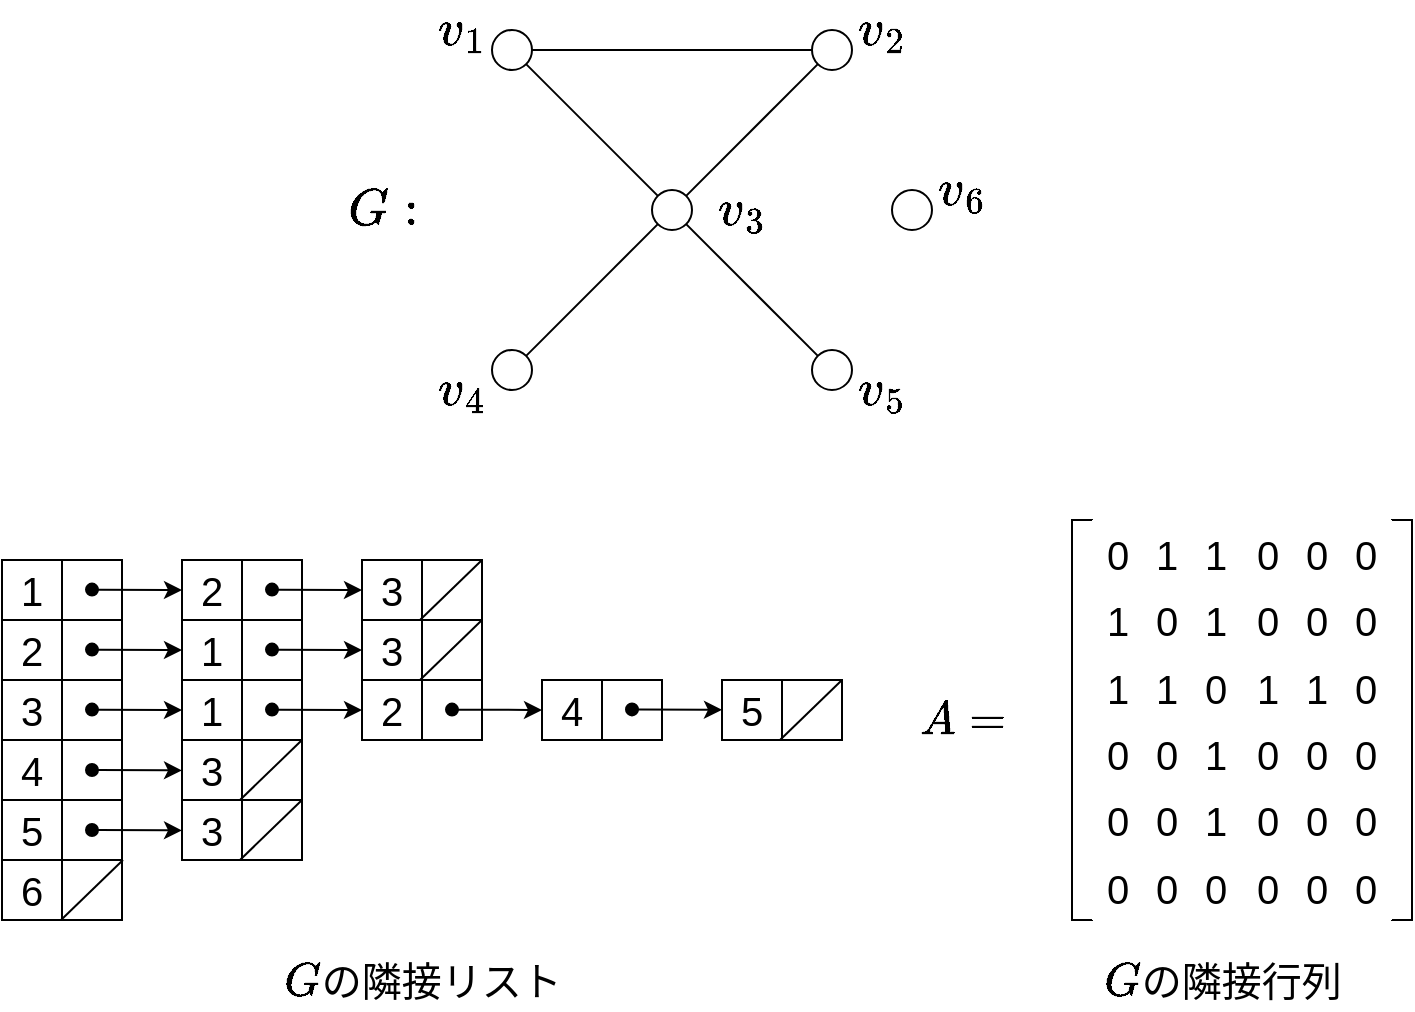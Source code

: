 <mxfile>
    <diagram id="n1W_ApWnhjkMiSCPPzQN" name="ページ1">
        <mxGraphModel dx="1204" dy="897" grid="1" gridSize="10" guides="1" tooltips="1" connect="1" arrows="1" fold="1" page="1" pageScale="1" pageWidth="827" pageHeight="1169" math="1" shadow="0">
            <root>
                <mxCell id="0"/>
                <mxCell id="1" parent="0"/>
                <mxCell id="lEeiBPhJxZQjCqQOIjRc-68" value="`G`の隣接行列" style="text;html=1;align=center;verticalAlign=middle;resizable=0;points=[];autosize=1;fontSize=20;" parent="1" vertex="1">
                    <mxGeometry x="600" y="560" width="140" height="30" as="geometry"/>
                </mxCell>
                <mxCell id="lEeiBPhJxZQjCqQOIjRc-305" value="`G`の隣接リスト" style="text;html=1;align=center;verticalAlign=middle;resizable=0;points=[];autosize=1;fontSize=20;" parent="1" vertex="1">
                    <mxGeometry x="190" y="560" width="160" height="30" as="geometry"/>
                </mxCell>
                <mxCell id="NL5qNIgNbva87kqhSv1B-59" value="" style="group;fontSize=22;" parent="1" vertex="1" connectable="0">
                    <mxGeometry x="225" y="90" width="360" height="205" as="geometry"/>
                </mxCell>
                <mxCell id="lEeiBPhJxZQjCqQOIjRc-112" value="" style="ellipse;whiteSpace=wrap;html=1;aspect=fixed;fontSize=22;" parent="NL5qNIgNbva87kqhSv1B-59" vertex="1">
                    <mxGeometry x="80" y="10" width="20" height="20" as="geometry"/>
                </mxCell>
                <mxCell id="lEeiBPhJxZQjCqQOIjRc-113" value="" style="endArrow=none;html=1;exitX=1;exitY=0.5;exitDx=0;exitDy=0;entryX=0;entryY=0.5;entryDx=0;entryDy=0;fontSize=22;" parent="NL5qNIgNbva87kqhSv1B-59" source="lEeiBPhJxZQjCqQOIjRc-112" target="lEeiBPhJxZQjCqQOIjRc-114" edge="1">
                    <mxGeometry width="50" height="50" relative="1" as="geometry">
                        <mxPoint x="190" y="70" as="sourcePoint"/>
                        <mxPoint x="240" y="20" as="targetPoint"/>
                    </mxGeometry>
                </mxCell>
                <mxCell id="lEeiBPhJxZQjCqQOIjRc-114" value="" style="ellipse;whiteSpace=wrap;html=1;aspect=fixed;fontSize=22;" parent="NL5qNIgNbva87kqhSv1B-59" vertex="1">
                    <mxGeometry x="240" y="10" width="20" height="20" as="geometry"/>
                </mxCell>
                <mxCell id="lEeiBPhJxZQjCqQOIjRc-115" style="rounded=0;orthogonalLoop=1;jettySize=auto;html=1;exitX=1;exitY=0;exitDx=0;exitDy=0;entryX=0;entryY=1;entryDx=0;entryDy=0;endArrow=none;endFill=0;fontSize=22;" parent="NL5qNIgNbva87kqhSv1B-59" source="lEeiBPhJxZQjCqQOIjRc-119" target="lEeiBPhJxZQjCqQOIjRc-114" edge="1">
                    <mxGeometry relative="1" as="geometry"/>
                </mxCell>
                <mxCell id="lEeiBPhJxZQjCqQOIjRc-116" style="edgeStyle=none;rounded=0;orthogonalLoop=1;jettySize=auto;html=1;exitX=0;exitY=0;exitDx=0;exitDy=0;entryX=1;entryY=1;entryDx=0;entryDy=0;endArrow=none;endFill=0;fontSize=22;" parent="NL5qNIgNbva87kqhSv1B-59" source="lEeiBPhJxZQjCqQOIjRc-119" target="lEeiBPhJxZQjCqQOIjRc-112" edge="1">
                    <mxGeometry relative="1" as="geometry"/>
                </mxCell>
                <mxCell id="lEeiBPhJxZQjCqQOIjRc-119" value="" style="ellipse;whiteSpace=wrap;html=1;aspect=fixed;fontSize=22;" parent="NL5qNIgNbva87kqhSv1B-59" vertex="1">
                    <mxGeometry x="160" y="90" width="20" height="20" as="geometry"/>
                </mxCell>
                <mxCell id="lEeiBPhJxZQjCqQOIjRc-120" value="" style="ellipse;whiteSpace=wrap;html=1;aspect=fixed;fontSize=22;" parent="NL5qNIgNbva87kqhSv1B-59" vertex="1">
                    <mxGeometry x="80" y="170" width="20" height="20" as="geometry"/>
                </mxCell>
                <mxCell id="lEeiBPhJxZQjCqQOIjRc-118" style="edgeStyle=none;rounded=0;orthogonalLoop=1;jettySize=auto;html=1;exitX=0;exitY=1;exitDx=0;exitDy=0;entryX=1;entryY=0;entryDx=0;entryDy=0;endArrow=none;endFill=0;fontSize=22;" parent="NL5qNIgNbva87kqhSv1B-59" source="lEeiBPhJxZQjCqQOIjRc-119" target="lEeiBPhJxZQjCqQOIjRc-120" edge="1">
                    <mxGeometry relative="1" as="geometry"/>
                </mxCell>
                <mxCell id="lEeiBPhJxZQjCqQOIjRc-121" value="" style="ellipse;whiteSpace=wrap;html=1;aspect=fixed;fontSize=22;" parent="NL5qNIgNbva87kqhSv1B-59" vertex="1">
                    <mxGeometry x="240" y="170" width="20" height="20" as="geometry"/>
                </mxCell>
                <mxCell id="lEeiBPhJxZQjCqQOIjRc-117" style="edgeStyle=none;rounded=0;orthogonalLoop=1;jettySize=auto;html=1;exitX=1;exitY=1;exitDx=0;exitDy=0;entryX=0;entryY=0;entryDx=0;entryDy=0;endArrow=none;endFill=0;fontSize=22;" parent="NL5qNIgNbva87kqhSv1B-59" source="lEeiBPhJxZQjCqQOIjRc-119" target="lEeiBPhJxZQjCqQOIjRc-121" edge="1">
                    <mxGeometry relative="1" as="geometry"/>
                </mxCell>
                <mxCell id="lEeiBPhJxZQjCqQOIjRc-122" value="&lt;font style=&quot;font-size: 22px;&quot;&gt;\( v_1 \)&lt;/font&gt;" style="text;html=1;align=center;verticalAlign=middle;resizable=0;points=[];autosize=1;fontSize=22;" parent="NL5qNIgNbva87kqhSv1B-59" vertex="1">
                    <mxGeometry x="20" y="-5" width="90" height="30" as="geometry"/>
                </mxCell>
                <mxCell id="lEeiBPhJxZQjCqQOIjRc-123" value="&lt;font style=&quot;font-size: 22px;&quot;&gt;\( v_2 \)&lt;/font&gt;" style="text;html=1;align=center;verticalAlign=middle;resizable=0;points=[];autosize=1;fontSize=22;" parent="NL5qNIgNbva87kqhSv1B-59" vertex="1">
                    <mxGeometry x="230" y="-5" width="90" height="30" as="geometry"/>
                </mxCell>
                <mxCell id="lEeiBPhJxZQjCqQOIjRc-124" value="&lt;font style=&quot;font-size: 22px;&quot;&gt;\( v_4 \)&lt;/font&gt;" style="text;html=1;align=center;verticalAlign=middle;resizable=0;points=[];autosize=1;fontSize=22;" parent="NL5qNIgNbva87kqhSv1B-59" vertex="1">
                    <mxGeometry x="20" y="175" width="90" height="30" as="geometry"/>
                </mxCell>
                <mxCell id="lEeiBPhJxZQjCqQOIjRc-125" value="&lt;font style=&quot;font-size: 22px;&quot;&gt;\( v_5 \)&lt;/font&gt;" style="text;html=1;align=center;verticalAlign=middle;resizable=0;points=[];autosize=1;fontSize=22;" parent="NL5qNIgNbva87kqhSv1B-59" vertex="1">
                    <mxGeometry x="230" y="175" width="90" height="30" as="geometry"/>
                </mxCell>
                <mxCell id="lEeiBPhJxZQjCqQOIjRc-126" value="&lt;font style=&quot;font-size: 22px;&quot;&gt;\( v_3 \)&lt;/font&gt;" style="text;html=1;align=center;verticalAlign=middle;resizable=0;points=[];autosize=1;fontSize=22;" parent="NL5qNIgNbva87kqhSv1B-59" vertex="1">
                    <mxGeometry x="160" y="85" width="90" height="30" as="geometry"/>
                </mxCell>
                <mxCell id="lEeiBPhJxZQjCqQOIjRc-127" value="&lt;font style=&quot;font-size: 22px;&quot;&gt;$$ G : $$&lt;/font&gt;" style="text;html=1;align=center;verticalAlign=middle;resizable=0;points=[];autosize=1;fontSize=22;" parent="NL5qNIgNbva87kqhSv1B-59" vertex="1">
                    <mxGeometry x="-30" y="85" width="110" height="30" as="geometry"/>
                </mxCell>
                <mxCell id="lEeiBPhJxZQjCqQOIjRc-306" value="" style="ellipse;whiteSpace=wrap;html=1;aspect=fixed;fontSize=22;" parent="NL5qNIgNbva87kqhSv1B-59" vertex="1">
                    <mxGeometry x="280" y="90" width="20" height="20" as="geometry"/>
                </mxCell>
                <mxCell id="lEeiBPhJxZQjCqQOIjRc-307" value="&lt;font style=&quot;font-size: 22px;&quot;&gt;\( v_6 \)&lt;/font&gt;" style="text;html=1;align=center;verticalAlign=middle;resizable=0;points=[];autosize=1;fontSize=22;" parent="NL5qNIgNbva87kqhSv1B-59" vertex="1">
                    <mxGeometry x="270" y="75" width="90" height="30" as="geometry"/>
                </mxCell>
                <mxCell id="NL5qNIgNbva87kqhSv1B-61" value="" style="group;fontSize=20;" parent="1" vertex="1" connectable="0">
                    <mxGeometry x="500" y="345" width="265" height="200" as="geometry"/>
                </mxCell>
                <mxCell id="NL5qNIgNbva87kqhSv1B-60" value="" style="group;fontSize=20;" parent="NL5qNIgNbva87kqhSv1B-61" vertex="1" connectable="0">
                    <mxGeometry width="265" height="200" as="geometry"/>
                </mxCell>
                <mxCell id="lEeiBPhJxZQjCqQOIjRc-65" value="" style="shape=partialRectangle;whiteSpace=wrap;html=1;bottom=1;right=1;left=1;top=0;routingCenterX=-0.5;direction=south;strokeWidth=1;perimeterSpacing=0;fontSize=20;" parent="NL5qNIgNbva87kqhSv1B-60" vertex="1">
                    <mxGeometry x="95" width="10" height="200" as="geometry"/>
                </mxCell>
                <mxCell id="lEeiBPhJxZQjCqQOIjRc-66" value="" style="shape=partialRectangle;whiteSpace=wrap;html=1;bottom=1;right=1;left=1;top=0;routingCenterX=-0.5;direction=north;strokeWidth=1;perimeterSpacing=0;fontSize=20;" parent="NL5qNIgNbva87kqhSv1B-60" vertex="1">
                    <mxGeometry x="255" width="10" height="200" as="geometry"/>
                </mxCell>
                <mxCell id="lEeiBPhJxZQjCqQOIjRc-67" value="$$ A = $$" style="text;html=1;align=center;verticalAlign=middle;resizable=0;points=[];autosize=1;fontSize=20;" parent="NL5qNIgNbva87kqhSv1B-60" vertex="1">
                    <mxGeometry x="-10" y="85" width="100" height="30" as="geometry"/>
                </mxCell>
                <mxCell id="lEeiBPhJxZQjCqQOIjRc-69" value="" style="shape=table;html=1;whiteSpace=wrap;startSize=0;container=1;collapsible=0;childLayout=tableLayout;strokeColor=none;fontSize=20;" parent="NL5qNIgNbva87kqhSv1B-60" vertex="1">
                    <mxGeometry x="105" width="150" height="200" as="geometry"/>
                </mxCell>
                <mxCell id="lEeiBPhJxZQjCqQOIjRc-70" value="" style="shape=partialRectangle;html=1;whiteSpace=wrap;collapsible=0;dropTarget=0;pointerEvents=0;fillColor=none;top=0;left=0;bottom=0;right=0;points=[[0,0.5],[1,0.5]];portConstraint=eastwest;fontSize=20;" parent="lEeiBPhJxZQjCqQOIjRc-69" vertex="1">
                    <mxGeometry width="150" height="33" as="geometry"/>
                </mxCell>
                <mxCell id="lEeiBPhJxZQjCqQOIjRc-71" value="&lt;font style=&quot;font-size: 20px;&quot;&gt;0&lt;/font&gt;" style="shape=partialRectangle;html=1;whiteSpace=wrap;connectable=0;overflow=hidden;fillColor=none;top=0;left=0;bottom=0;right=0;fontSize=20;" parent="lEeiBPhJxZQjCqQOIjRc-70" vertex="1">
                    <mxGeometry width="26" height="33" as="geometry">
                        <mxRectangle width="26" height="33" as="alternateBounds"/>
                    </mxGeometry>
                </mxCell>
                <mxCell id="lEeiBPhJxZQjCqQOIjRc-72" value="&lt;font style=&quot;font-size: 20px;&quot;&gt;1&lt;/font&gt;" style="shape=partialRectangle;html=1;whiteSpace=wrap;connectable=0;overflow=hidden;fillColor=none;top=0;left=0;bottom=0;right=0;fontSize=20;" parent="lEeiBPhJxZQjCqQOIjRc-70" vertex="1">
                    <mxGeometry x="26" width="23" height="33" as="geometry">
                        <mxRectangle width="23" height="33" as="alternateBounds"/>
                    </mxGeometry>
                </mxCell>
                <mxCell id="lEeiBPhJxZQjCqQOIjRc-73" value="&lt;font style=&quot;font-size: 20px;&quot;&gt;1&lt;/font&gt;" style="shape=partialRectangle;html=1;whiteSpace=wrap;connectable=0;overflow=hidden;fillColor=none;top=0;left=0;bottom=0;right=0;fontSize=20;" parent="lEeiBPhJxZQjCqQOIjRc-70" vertex="1">
                    <mxGeometry x="49" width="26" height="33" as="geometry">
                        <mxRectangle width="26" height="33" as="alternateBounds"/>
                    </mxGeometry>
                </mxCell>
                <mxCell id="lEeiBPhJxZQjCqQOIjRc-74" value="&lt;font style=&quot;font-size: 20px;&quot;&gt;0&lt;/font&gt;" style="shape=partialRectangle;html=1;whiteSpace=wrap;connectable=0;overflow=hidden;fillColor=none;top=0;left=0;bottom=0;right=0;fontSize=20;" parent="lEeiBPhJxZQjCqQOIjRc-70" vertex="1">
                    <mxGeometry x="75" width="26" height="33" as="geometry">
                        <mxRectangle width="26" height="33" as="alternateBounds"/>
                    </mxGeometry>
                </mxCell>
                <mxCell id="lEeiBPhJxZQjCqQOIjRc-75" value="&lt;font style=&quot;font-size: 20px;&quot;&gt;0&lt;/font&gt;" style="shape=partialRectangle;html=1;whiteSpace=wrap;connectable=0;overflow=hidden;fillColor=none;top=0;left=0;bottom=0;right=0;fontSize=20;" parent="lEeiBPhJxZQjCqQOIjRc-70" vertex="1">
                    <mxGeometry x="101" width="23" height="33" as="geometry">
                        <mxRectangle width="23" height="33" as="alternateBounds"/>
                    </mxGeometry>
                </mxCell>
                <mxCell id="lEeiBPhJxZQjCqQOIjRc-76" value="&lt;font style=&quot;font-size: 20px;&quot;&gt;0&lt;/font&gt;" style="shape=partialRectangle;html=1;whiteSpace=wrap;connectable=0;overflow=hidden;fillColor=none;top=0;left=0;bottom=0;right=0;fontSize=20;" parent="lEeiBPhJxZQjCqQOIjRc-70" vertex="1">
                    <mxGeometry x="124" width="26" height="33" as="geometry">
                        <mxRectangle width="26" height="33" as="alternateBounds"/>
                    </mxGeometry>
                </mxCell>
                <mxCell id="lEeiBPhJxZQjCqQOIjRc-77" value="" style="shape=partialRectangle;html=1;whiteSpace=wrap;collapsible=0;dropTarget=0;pointerEvents=0;fillColor=none;top=0;left=0;bottom=0;right=0;points=[[0,0.5],[1,0.5]];portConstraint=eastwest;fontSize=20;" parent="lEeiBPhJxZQjCqQOIjRc-69" vertex="1">
                    <mxGeometry y="33" width="150" height="34" as="geometry"/>
                </mxCell>
                <mxCell id="lEeiBPhJxZQjCqQOIjRc-78" value="&lt;font style=&quot;font-size: 20px;&quot;&gt;1&lt;/font&gt;" style="shape=partialRectangle;html=1;whiteSpace=wrap;connectable=0;overflow=hidden;fillColor=none;top=0;left=0;bottom=0;right=0;fontSize=20;" parent="lEeiBPhJxZQjCqQOIjRc-77" vertex="1">
                    <mxGeometry width="26" height="34" as="geometry">
                        <mxRectangle width="26" height="34" as="alternateBounds"/>
                    </mxGeometry>
                </mxCell>
                <mxCell id="lEeiBPhJxZQjCqQOIjRc-79" value="&lt;font style=&quot;font-size: 20px;&quot;&gt;0&lt;/font&gt;" style="shape=partialRectangle;html=1;whiteSpace=wrap;connectable=0;overflow=hidden;fillColor=none;top=0;left=0;bottom=0;right=0;fontSize=20;" parent="lEeiBPhJxZQjCqQOIjRc-77" vertex="1">
                    <mxGeometry x="26" width="23" height="34" as="geometry">
                        <mxRectangle width="23" height="34" as="alternateBounds"/>
                    </mxGeometry>
                </mxCell>
                <mxCell id="lEeiBPhJxZQjCqQOIjRc-80" value="&lt;font style=&quot;font-size: 20px;&quot;&gt;1&lt;/font&gt;" style="shape=partialRectangle;html=1;whiteSpace=wrap;connectable=0;overflow=hidden;fillColor=none;top=0;left=0;bottom=0;right=0;fontSize=20;" parent="lEeiBPhJxZQjCqQOIjRc-77" vertex="1">
                    <mxGeometry x="49" width="26" height="34" as="geometry">
                        <mxRectangle width="26" height="34" as="alternateBounds"/>
                    </mxGeometry>
                </mxCell>
                <mxCell id="lEeiBPhJxZQjCqQOIjRc-81" value="&lt;font style=&quot;font-size: 20px;&quot;&gt;0&lt;/font&gt;" style="shape=partialRectangle;html=1;whiteSpace=wrap;connectable=0;overflow=hidden;fillColor=none;top=0;left=0;bottom=0;right=0;fontSize=20;" parent="lEeiBPhJxZQjCqQOIjRc-77" vertex="1">
                    <mxGeometry x="75" width="26" height="34" as="geometry">
                        <mxRectangle width="26" height="34" as="alternateBounds"/>
                    </mxGeometry>
                </mxCell>
                <mxCell id="lEeiBPhJxZQjCqQOIjRc-82" value="&lt;font style=&quot;font-size: 20px;&quot;&gt;0&lt;/font&gt;" style="shape=partialRectangle;html=1;whiteSpace=wrap;connectable=0;overflow=hidden;fillColor=none;top=0;left=0;bottom=0;right=0;fontSize=20;" parent="lEeiBPhJxZQjCqQOIjRc-77" vertex="1">
                    <mxGeometry x="101" width="23" height="34" as="geometry">
                        <mxRectangle width="23" height="34" as="alternateBounds"/>
                    </mxGeometry>
                </mxCell>
                <mxCell id="lEeiBPhJxZQjCqQOIjRc-83" value="&lt;font style=&quot;font-size: 20px;&quot;&gt;0&lt;/font&gt;" style="shape=partialRectangle;html=1;whiteSpace=wrap;connectable=0;overflow=hidden;fillColor=none;top=0;left=0;bottom=0;right=0;fontSize=20;" parent="lEeiBPhJxZQjCqQOIjRc-77" vertex="1">
                    <mxGeometry x="124" width="26" height="34" as="geometry">
                        <mxRectangle width="26" height="34" as="alternateBounds"/>
                    </mxGeometry>
                </mxCell>
                <mxCell id="lEeiBPhJxZQjCqQOIjRc-84" value="" style="shape=partialRectangle;html=1;whiteSpace=wrap;collapsible=0;dropTarget=0;pointerEvents=0;fillColor=none;top=0;left=0;bottom=0;right=0;points=[[0,0.5],[1,0.5]];portConstraint=eastwest;fontSize=20;" parent="lEeiBPhJxZQjCqQOIjRc-69" vertex="1">
                    <mxGeometry y="67" width="150" height="33" as="geometry"/>
                </mxCell>
                <mxCell id="lEeiBPhJxZQjCqQOIjRc-85" value="&lt;font style=&quot;font-size: 20px;&quot;&gt;1&lt;/font&gt;" style="shape=partialRectangle;html=1;whiteSpace=wrap;connectable=0;overflow=hidden;fillColor=none;top=0;left=0;bottom=0;right=0;fontSize=20;" parent="lEeiBPhJxZQjCqQOIjRc-84" vertex="1">
                    <mxGeometry width="26" height="33" as="geometry">
                        <mxRectangle width="26" height="33" as="alternateBounds"/>
                    </mxGeometry>
                </mxCell>
                <mxCell id="lEeiBPhJxZQjCqQOIjRc-86" value="&lt;font style=&quot;font-size: 20px;&quot;&gt;1&lt;/font&gt;" style="shape=partialRectangle;html=1;whiteSpace=wrap;connectable=0;overflow=hidden;fillColor=none;top=0;left=0;bottom=0;right=0;fontSize=20;" parent="lEeiBPhJxZQjCqQOIjRc-84" vertex="1">
                    <mxGeometry x="26" width="23" height="33" as="geometry">
                        <mxRectangle width="23" height="33" as="alternateBounds"/>
                    </mxGeometry>
                </mxCell>
                <mxCell id="lEeiBPhJxZQjCqQOIjRc-87" value="&lt;font style=&quot;font-size: 20px;&quot;&gt;0&lt;/font&gt;" style="shape=partialRectangle;html=1;whiteSpace=wrap;connectable=0;overflow=hidden;fillColor=none;top=0;left=0;bottom=0;right=0;fontSize=20;" parent="lEeiBPhJxZQjCqQOIjRc-84" vertex="1">
                    <mxGeometry x="49" width="26" height="33" as="geometry">
                        <mxRectangle width="26" height="33" as="alternateBounds"/>
                    </mxGeometry>
                </mxCell>
                <mxCell id="lEeiBPhJxZQjCqQOIjRc-88" value="&lt;font style=&quot;font-size: 20px;&quot;&gt;1&lt;/font&gt;" style="shape=partialRectangle;html=1;whiteSpace=wrap;connectable=0;overflow=hidden;fillColor=none;top=0;left=0;bottom=0;right=0;fontSize=20;" parent="lEeiBPhJxZQjCqQOIjRc-84" vertex="1">
                    <mxGeometry x="75" width="26" height="33" as="geometry">
                        <mxRectangle width="26" height="33" as="alternateBounds"/>
                    </mxGeometry>
                </mxCell>
                <mxCell id="lEeiBPhJxZQjCqQOIjRc-89" value="&lt;font style=&quot;font-size: 20px;&quot;&gt;1&lt;/font&gt;" style="shape=partialRectangle;html=1;whiteSpace=wrap;connectable=0;overflow=hidden;fillColor=none;top=0;left=0;bottom=0;right=0;fontSize=20;" parent="lEeiBPhJxZQjCqQOIjRc-84" vertex="1">
                    <mxGeometry x="101" width="23" height="33" as="geometry">
                        <mxRectangle width="23" height="33" as="alternateBounds"/>
                    </mxGeometry>
                </mxCell>
                <mxCell id="lEeiBPhJxZQjCqQOIjRc-90" value="&lt;font style=&quot;font-size: 20px;&quot;&gt;0&lt;/font&gt;" style="shape=partialRectangle;html=1;whiteSpace=wrap;connectable=0;overflow=hidden;fillColor=none;top=0;left=0;bottom=0;right=0;fontSize=20;" parent="lEeiBPhJxZQjCqQOIjRc-84" vertex="1">
                    <mxGeometry x="124" width="26" height="33" as="geometry">
                        <mxRectangle width="26" height="33" as="alternateBounds"/>
                    </mxGeometry>
                </mxCell>
                <mxCell id="lEeiBPhJxZQjCqQOIjRc-91" value="" style="shape=partialRectangle;html=1;whiteSpace=wrap;collapsible=0;dropTarget=0;pointerEvents=0;fillColor=none;top=0;left=0;bottom=0;right=0;points=[[0,0.5],[1,0.5]];portConstraint=eastwest;fontSize=20;" parent="lEeiBPhJxZQjCqQOIjRc-69" vertex="1">
                    <mxGeometry y="100" width="150" height="33" as="geometry"/>
                </mxCell>
                <mxCell id="lEeiBPhJxZQjCqQOIjRc-92" value="&lt;font style=&quot;font-size: 20px;&quot;&gt;0&lt;/font&gt;" style="shape=partialRectangle;html=1;whiteSpace=wrap;connectable=0;overflow=hidden;fillColor=none;top=0;left=0;bottom=0;right=0;fontSize=20;" parent="lEeiBPhJxZQjCqQOIjRc-91" vertex="1">
                    <mxGeometry width="26" height="33" as="geometry">
                        <mxRectangle width="26" height="33" as="alternateBounds"/>
                    </mxGeometry>
                </mxCell>
                <mxCell id="lEeiBPhJxZQjCqQOIjRc-93" value="&lt;font style=&quot;font-size: 20px;&quot;&gt;0&lt;/font&gt;" style="shape=partialRectangle;html=1;whiteSpace=wrap;connectable=0;overflow=hidden;fillColor=none;top=0;left=0;bottom=0;right=0;fontSize=20;" parent="lEeiBPhJxZQjCqQOIjRc-91" vertex="1">
                    <mxGeometry x="26" width="23" height="33" as="geometry">
                        <mxRectangle width="23" height="33" as="alternateBounds"/>
                    </mxGeometry>
                </mxCell>
                <mxCell id="lEeiBPhJxZQjCqQOIjRc-94" value="&lt;font style=&quot;font-size: 20px;&quot;&gt;1&lt;/font&gt;" style="shape=partialRectangle;html=1;whiteSpace=wrap;connectable=0;overflow=hidden;fillColor=none;top=0;left=0;bottom=0;right=0;fontSize=20;" parent="lEeiBPhJxZQjCqQOIjRc-91" vertex="1">
                    <mxGeometry x="49" width="26" height="33" as="geometry">
                        <mxRectangle width="26" height="33" as="alternateBounds"/>
                    </mxGeometry>
                </mxCell>
                <mxCell id="lEeiBPhJxZQjCqQOIjRc-95" value="&lt;font style=&quot;font-size: 20px;&quot;&gt;0&lt;/font&gt;" style="shape=partialRectangle;html=1;whiteSpace=wrap;connectable=0;overflow=hidden;fillColor=none;top=0;left=0;bottom=0;right=0;fontSize=20;" parent="lEeiBPhJxZQjCqQOIjRc-91" vertex="1">
                    <mxGeometry x="75" width="26" height="33" as="geometry">
                        <mxRectangle width="26" height="33" as="alternateBounds"/>
                    </mxGeometry>
                </mxCell>
                <mxCell id="lEeiBPhJxZQjCqQOIjRc-96" value="0" style="shape=partialRectangle;html=1;whiteSpace=wrap;connectable=0;overflow=hidden;fillColor=none;top=0;left=0;bottom=0;right=0;fontSize=20;" parent="lEeiBPhJxZQjCqQOIjRc-91" vertex="1">
                    <mxGeometry x="101" width="23" height="33" as="geometry">
                        <mxRectangle width="23" height="33" as="alternateBounds"/>
                    </mxGeometry>
                </mxCell>
                <mxCell id="lEeiBPhJxZQjCqQOIjRc-97" value="0" style="shape=partialRectangle;html=1;whiteSpace=wrap;connectable=0;overflow=hidden;fillColor=none;top=0;left=0;bottom=0;right=0;fontSize=20;" parent="lEeiBPhJxZQjCqQOIjRc-91" vertex="1">
                    <mxGeometry x="124" width="26" height="33" as="geometry">
                        <mxRectangle width="26" height="33" as="alternateBounds"/>
                    </mxGeometry>
                </mxCell>
                <mxCell id="lEeiBPhJxZQjCqQOIjRc-98" value="" style="shape=partialRectangle;html=1;whiteSpace=wrap;collapsible=0;dropTarget=0;pointerEvents=0;fillColor=none;top=0;left=0;bottom=0;right=0;points=[[0,0.5],[1,0.5]];portConstraint=eastwest;fontSize=20;" parent="lEeiBPhJxZQjCqQOIjRc-69" vertex="1">
                    <mxGeometry y="133" width="150" height="34" as="geometry"/>
                </mxCell>
                <mxCell id="lEeiBPhJxZQjCqQOIjRc-99" value="0" style="shape=partialRectangle;html=1;whiteSpace=wrap;connectable=0;overflow=hidden;fillColor=none;top=0;left=0;bottom=0;right=0;fontSize=20;" parent="lEeiBPhJxZQjCqQOIjRc-98" vertex="1">
                    <mxGeometry width="26" height="34" as="geometry">
                        <mxRectangle width="26" height="34" as="alternateBounds"/>
                    </mxGeometry>
                </mxCell>
                <mxCell id="lEeiBPhJxZQjCqQOIjRc-100" value="0" style="shape=partialRectangle;html=1;whiteSpace=wrap;connectable=0;overflow=hidden;fillColor=none;top=0;left=0;bottom=0;right=0;fontSize=20;" parent="lEeiBPhJxZQjCqQOIjRc-98" vertex="1">
                    <mxGeometry x="26" width="23" height="34" as="geometry">
                        <mxRectangle width="23" height="34" as="alternateBounds"/>
                    </mxGeometry>
                </mxCell>
                <mxCell id="lEeiBPhJxZQjCqQOIjRc-101" value="1" style="shape=partialRectangle;html=1;whiteSpace=wrap;connectable=0;overflow=hidden;fillColor=none;top=0;left=0;bottom=0;right=0;fontSize=20;" parent="lEeiBPhJxZQjCqQOIjRc-98" vertex="1">
                    <mxGeometry x="49" width="26" height="34" as="geometry">
                        <mxRectangle width="26" height="34" as="alternateBounds"/>
                    </mxGeometry>
                </mxCell>
                <mxCell id="lEeiBPhJxZQjCqQOIjRc-102" value="0" style="shape=partialRectangle;html=1;whiteSpace=wrap;connectable=0;overflow=hidden;fillColor=none;top=0;left=0;bottom=0;right=0;fontSize=20;" parent="lEeiBPhJxZQjCqQOIjRc-98" vertex="1">
                    <mxGeometry x="75" width="26" height="34" as="geometry">
                        <mxRectangle width="26" height="34" as="alternateBounds"/>
                    </mxGeometry>
                </mxCell>
                <mxCell id="lEeiBPhJxZQjCqQOIjRc-103" value="0" style="shape=partialRectangle;html=1;whiteSpace=wrap;connectable=0;overflow=hidden;fillColor=none;top=0;left=0;bottom=0;right=0;fontSize=20;" parent="lEeiBPhJxZQjCqQOIjRc-98" vertex="1">
                    <mxGeometry x="101" width="23" height="34" as="geometry">
                        <mxRectangle width="23" height="34" as="alternateBounds"/>
                    </mxGeometry>
                </mxCell>
                <mxCell id="lEeiBPhJxZQjCqQOIjRc-104" value="0" style="shape=partialRectangle;html=1;whiteSpace=wrap;connectable=0;overflow=hidden;fillColor=none;top=0;left=0;bottom=0;right=0;fontSize=20;" parent="lEeiBPhJxZQjCqQOIjRc-98" vertex="1">
                    <mxGeometry x="124" width="26" height="34" as="geometry">
                        <mxRectangle width="26" height="34" as="alternateBounds"/>
                    </mxGeometry>
                </mxCell>
                <mxCell id="lEeiBPhJxZQjCqQOIjRc-105" value="" style="shape=partialRectangle;html=1;whiteSpace=wrap;collapsible=0;dropTarget=0;pointerEvents=0;fillColor=none;top=0;left=0;bottom=0;right=0;points=[[0,0.5],[1,0.5]];portConstraint=eastwest;fontSize=20;" parent="lEeiBPhJxZQjCqQOIjRc-69" vertex="1">
                    <mxGeometry y="167" width="150" height="33" as="geometry"/>
                </mxCell>
                <mxCell id="lEeiBPhJxZQjCqQOIjRc-106" value="0" style="shape=partialRectangle;html=1;whiteSpace=wrap;connectable=0;overflow=hidden;fillColor=none;top=0;left=0;bottom=0;right=0;fontSize=20;" parent="lEeiBPhJxZQjCqQOIjRc-105" vertex="1">
                    <mxGeometry width="26" height="33" as="geometry">
                        <mxRectangle width="26" height="33" as="alternateBounds"/>
                    </mxGeometry>
                </mxCell>
                <mxCell id="lEeiBPhJxZQjCqQOIjRc-107" value="0" style="shape=partialRectangle;html=1;whiteSpace=wrap;connectable=0;overflow=hidden;fillColor=none;top=0;left=0;bottom=0;right=0;fontSize=20;" parent="lEeiBPhJxZQjCqQOIjRc-105" vertex="1">
                    <mxGeometry x="26" width="23" height="33" as="geometry">
                        <mxRectangle width="23" height="33" as="alternateBounds"/>
                    </mxGeometry>
                </mxCell>
                <mxCell id="lEeiBPhJxZQjCqQOIjRc-108" value="0" style="shape=partialRectangle;html=1;whiteSpace=wrap;connectable=0;overflow=hidden;fillColor=none;top=0;left=0;bottom=0;right=0;fontSize=20;" parent="lEeiBPhJxZQjCqQOIjRc-105" vertex="1">
                    <mxGeometry x="49" width="26" height="33" as="geometry">
                        <mxRectangle width="26" height="33" as="alternateBounds"/>
                    </mxGeometry>
                </mxCell>
                <mxCell id="lEeiBPhJxZQjCqQOIjRc-109" value="0" style="shape=partialRectangle;html=1;whiteSpace=wrap;connectable=0;overflow=hidden;fillColor=none;top=0;left=0;bottom=0;right=0;fontSize=20;" parent="lEeiBPhJxZQjCqQOIjRc-105" vertex="1">
                    <mxGeometry x="75" width="26" height="33" as="geometry">
                        <mxRectangle width="26" height="33" as="alternateBounds"/>
                    </mxGeometry>
                </mxCell>
                <mxCell id="lEeiBPhJxZQjCqQOIjRc-110" value="0" style="shape=partialRectangle;html=1;whiteSpace=wrap;connectable=0;overflow=hidden;fillColor=none;top=0;left=0;bottom=0;right=0;fontSize=20;" parent="lEeiBPhJxZQjCqQOIjRc-105" vertex="1">
                    <mxGeometry x="101" width="23" height="33" as="geometry">
                        <mxRectangle width="23" height="33" as="alternateBounds"/>
                    </mxGeometry>
                </mxCell>
                <mxCell id="lEeiBPhJxZQjCqQOIjRc-111" value="0" style="shape=partialRectangle;html=1;whiteSpace=wrap;connectable=0;overflow=hidden;fillColor=none;top=0;left=0;bottom=0;right=0;fontSize=20;" parent="lEeiBPhJxZQjCqQOIjRc-105" vertex="1">
                    <mxGeometry x="124" width="26" height="33" as="geometry">
                        <mxRectangle width="26" height="33" as="alternateBounds"/>
                    </mxGeometry>
                </mxCell>
                <mxCell id="0inmXfkZEoPVOMKfftru-101" value="" style="group;fontSize=20;" parent="1" vertex="1" connectable="0">
                    <mxGeometry x="60" y="365" width="420" height="180" as="geometry"/>
                </mxCell>
                <mxCell id="0inmXfkZEoPVOMKfftru-6" value="1" style="whiteSpace=wrap;html=1;aspect=fixed;fontSize=20;" parent="0inmXfkZEoPVOMKfftru-101" vertex="1">
                    <mxGeometry x="90" y="60" width="30" height="30" as="geometry"/>
                </mxCell>
                <mxCell id="0inmXfkZEoPVOMKfftru-42" value="" style="whiteSpace=wrap;html=1;aspect=fixed;fontSize=20;" parent="0inmXfkZEoPVOMKfftru-101" vertex="1">
                    <mxGeometry x="120" y="60" width="30" height="30" as="geometry"/>
                </mxCell>
                <mxCell id="0inmXfkZEoPVOMKfftru-43" value="2" style="whiteSpace=wrap;html=1;aspect=fixed;fontSize=20;" parent="0inmXfkZEoPVOMKfftru-101" vertex="1">
                    <mxGeometry x="180" y="60" width="30" height="30" as="geometry"/>
                </mxCell>
                <mxCell id="0inmXfkZEoPVOMKfftru-44" value="" style="whiteSpace=wrap;html=1;aspect=fixed;fontSize=20;" parent="0inmXfkZEoPVOMKfftru-101" vertex="1">
                    <mxGeometry x="210" y="60" width="30" height="30" as="geometry"/>
                </mxCell>
                <mxCell id="0inmXfkZEoPVOMKfftru-45" value="4" style="whiteSpace=wrap;html=1;aspect=fixed;fontSize=20;" parent="0inmXfkZEoPVOMKfftru-101" vertex="1">
                    <mxGeometry x="270" y="60" width="30" height="30" as="geometry"/>
                </mxCell>
                <mxCell id="0inmXfkZEoPVOMKfftru-46" value="" style="whiteSpace=wrap;html=1;aspect=fixed;fontSize=20;" parent="0inmXfkZEoPVOMKfftru-101" vertex="1">
                    <mxGeometry x="300" y="60" width="30" height="30" as="geometry"/>
                </mxCell>
                <mxCell id="0inmXfkZEoPVOMKfftru-47" value="5" style="whiteSpace=wrap;html=1;aspect=fixed;fontSize=20;" parent="0inmXfkZEoPVOMKfftru-101" vertex="1">
                    <mxGeometry x="360" y="60" width="30" height="30" as="geometry"/>
                </mxCell>
                <mxCell id="0inmXfkZEoPVOMKfftru-49" value="" style="whiteSpace=wrap;html=1;aspect=fixed;fontSize=20;" parent="0inmXfkZEoPVOMKfftru-101" vertex="1">
                    <mxGeometry x="30" y="60" width="30" height="30" as="geometry"/>
                </mxCell>
                <mxCell id="0inmXfkZEoPVOMKfftru-50" value="3" style="whiteSpace=wrap;html=1;aspect=fixed;fontSize=20;" parent="0inmXfkZEoPVOMKfftru-101" vertex="1">
                    <mxGeometry y="60" width="30" height="30" as="geometry"/>
                </mxCell>
                <mxCell id="0inmXfkZEoPVOMKfftru-51" value="1" style="whiteSpace=wrap;html=1;aspect=fixed;fontSize=20;" parent="0inmXfkZEoPVOMKfftru-101" vertex="1">
                    <mxGeometry x="90" y="30" width="30" height="30" as="geometry"/>
                </mxCell>
                <mxCell id="0inmXfkZEoPVOMKfftru-52" value="" style="whiteSpace=wrap;html=1;aspect=fixed;fontSize=20;" parent="0inmXfkZEoPVOMKfftru-101" vertex="1">
                    <mxGeometry x="120" y="30" width="30" height="30" as="geometry"/>
                </mxCell>
                <mxCell id="0inmXfkZEoPVOMKfftru-53" value="3" style="whiteSpace=wrap;html=1;aspect=fixed;fontSize=20;" parent="0inmXfkZEoPVOMKfftru-101" vertex="1">
                    <mxGeometry x="180" y="30" width="30" height="30" as="geometry"/>
                </mxCell>
                <mxCell id="0inmXfkZEoPVOMKfftru-55" value="" style="whiteSpace=wrap;html=1;aspect=fixed;fontSize=20;" parent="0inmXfkZEoPVOMKfftru-101" vertex="1">
                    <mxGeometry x="30" y="30" width="30" height="30" as="geometry"/>
                </mxCell>
                <mxCell id="0inmXfkZEoPVOMKfftru-56" value="2" style="whiteSpace=wrap;html=1;aspect=fixed;fontSize=20;" parent="0inmXfkZEoPVOMKfftru-101" vertex="1">
                    <mxGeometry y="30" width="30" height="30" as="geometry"/>
                </mxCell>
                <mxCell id="0inmXfkZEoPVOMKfftru-57" value="2" style="whiteSpace=wrap;html=1;aspect=fixed;fontSize=20;" parent="0inmXfkZEoPVOMKfftru-101" vertex="1">
                    <mxGeometry x="90" width="30" height="30" as="geometry"/>
                </mxCell>
                <mxCell id="0inmXfkZEoPVOMKfftru-58" value="" style="whiteSpace=wrap;html=1;aspect=fixed;fontSize=20;" parent="0inmXfkZEoPVOMKfftru-101" vertex="1">
                    <mxGeometry x="120" width="30" height="30" as="geometry"/>
                </mxCell>
                <mxCell id="0inmXfkZEoPVOMKfftru-59" value="3" style="whiteSpace=wrap;html=1;aspect=fixed;fontSize=20;" parent="0inmXfkZEoPVOMKfftru-101" vertex="1">
                    <mxGeometry x="180" width="30" height="30" as="geometry"/>
                </mxCell>
                <mxCell id="0inmXfkZEoPVOMKfftru-61" value="" style="whiteSpace=wrap;html=1;aspect=fixed;fontSize=20;" parent="0inmXfkZEoPVOMKfftru-101" vertex="1">
                    <mxGeometry x="30" width="30" height="30" as="geometry"/>
                </mxCell>
                <mxCell id="0inmXfkZEoPVOMKfftru-62" value="1" style="whiteSpace=wrap;html=1;aspect=fixed;fontSize=20;" parent="0inmXfkZEoPVOMKfftru-101" vertex="1">
                    <mxGeometry width="30" height="30" as="geometry"/>
                </mxCell>
                <mxCell id="0inmXfkZEoPVOMKfftru-71" value="3" style="whiteSpace=wrap;html=1;aspect=fixed;fontSize=20;" parent="0inmXfkZEoPVOMKfftru-101" vertex="1">
                    <mxGeometry x="90" y="90" width="30" height="30" as="geometry"/>
                </mxCell>
                <mxCell id="0inmXfkZEoPVOMKfftru-72" value="" style="whiteSpace=wrap;html=1;aspect=fixed;fontSize=20;" parent="0inmXfkZEoPVOMKfftru-101" vertex="1">
                    <mxGeometry x="120" y="90" width="30" height="30" as="geometry"/>
                </mxCell>
                <mxCell id="0inmXfkZEoPVOMKfftru-73" value="" style="whiteSpace=wrap;html=1;aspect=fixed;fontSize=20;" parent="0inmXfkZEoPVOMKfftru-101" vertex="1">
                    <mxGeometry x="30" y="90" width="30" height="30" as="geometry"/>
                </mxCell>
                <mxCell id="0inmXfkZEoPVOMKfftru-74" value="4" style="whiteSpace=wrap;html=1;aspect=fixed;fontSize=20;" parent="0inmXfkZEoPVOMKfftru-101" vertex="1">
                    <mxGeometry y="90" width="30" height="30" as="geometry"/>
                </mxCell>
                <mxCell id="0inmXfkZEoPVOMKfftru-75" value="3" style="whiteSpace=wrap;html=1;aspect=fixed;fontSize=20;" parent="0inmXfkZEoPVOMKfftru-101" vertex="1">
                    <mxGeometry x="90" y="120" width="30" height="30" as="geometry"/>
                </mxCell>
                <mxCell id="0inmXfkZEoPVOMKfftru-76" value="" style="whiteSpace=wrap;html=1;aspect=fixed;fontSize=20;" parent="0inmXfkZEoPVOMKfftru-101" vertex="1">
                    <mxGeometry x="120" y="120" width="30" height="30" as="geometry"/>
                </mxCell>
                <mxCell id="0inmXfkZEoPVOMKfftru-77" value="" style="whiteSpace=wrap;html=1;aspect=fixed;fontSize=20;" parent="0inmXfkZEoPVOMKfftru-101" vertex="1">
                    <mxGeometry x="30" y="120" width="30" height="30" as="geometry"/>
                </mxCell>
                <mxCell id="0inmXfkZEoPVOMKfftru-78" value="5" style="whiteSpace=wrap;html=1;aspect=fixed;fontSize=20;" parent="0inmXfkZEoPVOMKfftru-101" vertex="1">
                    <mxGeometry y="120" width="30" height="30" as="geometry"/>
                </mxCell>
                <mxCell id="0inmXfkZEoPVOMKfftru-79" value="" style="whiteSpace=wrap;html=1;aspect=fixed;fontSize=20;" parent="0inmXfkZEoPVOMKfftru-101" vertex="1">
                    <mxGeometry x="30" y="150" width="30" height="30" as="geometry"/>
                </mxCell>
                <mxCell id="0inmXfkZEoPVOMKfftru-80" value="6" style="whiteSpace=wrap;html=1;aspect=fixed;fontSize=20;" parent="0inmXfkZEoPVOMKfftru-101" vertex="1">
                    <mxGeometry y="150" width="30" height="30" as="geometry"/>
                </mxCell>
                <mxCell id="0inmXfkZEoPVOMKfftru-81" style="edgeStyle=none;rounded=0;orthogonalLoop=1;jettySize=auto;html=1;exitX=1;exitY=0.5;exitDx=0;exitDy=0;entryX=0;entryY=0.5;entryDx=0;entryDy=0;endArrow=classic;endFill=1;fontSize=20;startArrow=oval;startFill=1;" parent="0inmXfkZEoPVOMKfftru-101" target="0inmXfkZEoPVOMKfftru-57" edge="1">
                    <mxGeometry relative="1" as="geometry">
                        <mxPoint x="45" y="14.8" as="sourcePoint"/>
                        <mxPoint x="85" y="15.04" as="targetPoint"/>
                    </mxGeometry>
                </mxCell>
                <mxCell id="0inmXfkZEoPVOMKfftru-82" style="edgeStyle=none;rounded=0;orthogonalLoop=1;jettySize=auto;html=1;exitX=1;exitY=0.5;exitDx=0;exitDy=0;entryX=0;entryY=0.5;entryDx=0;entryDy=0;endArrow=classic;endFill=1;fontSize=20;startArrow=oval;startFill=1;" parent="0inmXfkZEoPVOMKfftru-101" edge="1">
                    <mxGeometry relative="1" as="geometry">
                        <mxPoint x="45" y="44.8" as="sourcePoint"/>
                        <mxPoint x="90" y="45" as="targetPoint"/>
                    </mxGeometry>
                </mxCell>
                <mxCell id="0inmXfkZEoPVOMKfftru-83" style="edgeStyle=none;rounded=0;orthogonalLoop=1;jettySize=auto;html=1;exitX=1;exitY=0.5;exitDx=0;exitDy=0;entryX=0;entryY=0.5;entryDx=0;entryDy=0;endArrow=classic;endFill=1;fontSize=20;startArrow=oval;startFill=1;" parent="0inmXfkZEoPVOMKfftru-101" edge="1">
                    <mxGeometry relative="1" as="geometry">
                        <mxPoint x="45" y="74.8" as="sourcePoint"/>
                        <mxPoint x="90" y="75" as="targetPoint"/>
                    </mxGeometry>
                </mxCell>
                <mxCell id="0inmXfkZEoPVOMKfftru-85" style="edgeStyle=none;rounded=0;orthogonalLoop=1;jettySize=auto;html=1;exitX=1;exitY=0.5;exitDx=0;exitDy=0;entryX=0;entryY=0.5;entryDx=0;entryDy=0;endArrow=classic;endFill=1;fontSize=20;startArrow=oval;startFill=1;" parent="0inmXfkZEoPVOMKfftru-101" edge="1">
                    <mxGeometry relative="1" as="geometry">
                        <mxPoint x="45" y="105.0" as="sourcePoint"/>
                        <mxPoint x="90" y="105.2" as="targetPoint"/>
                    </mxGeometry>
                </mxCell>
                <mxCell id="0inmXfkZEoPVOMKfftru-86" style="edgeStyle=none;rounded=0;orthogonalLoop=1;jettySize=auto;html=1;exitX=1;exitY=0.5;exitDx=0;exitDy=0;entryX=0;entryY=0.5;entryDx=0;entryDy=0;endArrow=classic;endFill=1;fontSize=20;startArrow=oval;startFill=1;" parent="0inmXfkZEoPVOMKfftru-101" edge="1">
                    <mxGeometry relative="1" as="geometry">
                        <mxPoint x="45" y="135.0" as="sourcePoint"/>
                        <mxPoint x="90" y="135.2" as="targetPoint"/>
                    </mxGeometry>
                </mxCell>
                <mxCell id="0inmXfkZEoPVOMKfftru-87" style="edgeStyle=none;rounded=0;orthogonalLoop=1;jettySize=auto;html=1;exitX=1;exitY=0.5;exitDx=0;exitDy=0;entryX=0;entryY=0.5;entryDx=0;entryDy=0;endArrow=classic;endFill=1;fontSize=20;startArrow=oval;startFill=1;" parent="0inmXfkZEoPVOMKfftru-101" edge="1">
                    <mxGeometry relative="1" as="geometry">
                        <mxPoint x="135" y="14.8" as="sourcePoint"/>
                        <mxPoint x="180" y="15" as="targetPoint"/>
                    </mxGeometry>
                </mxCell>
                <mxCell id="0inmXfkZEoPVOMKfftru-88" style="edgeStyle=none;rounded=0;orthogonalLoop=1;jettySize=auto;html=1;exitX=1;exitY=0.5;exitDx=0;exitDy=0;entryX=0;entryY=0.5;entryDx=0;entryDy=0;endArrow=classic;endFill=1;fontSize=20;startArrow=oval;startFill=1;" parent="0inmXfkZEoPVOMKfftru-101" edge="1">
                    <mxGeometry relative="1" as="geometry">
                        <mxPoint x="135" y="44.8" as="sourcePoint"/>
                        <mxPoint x="180" y="45" as="targetPoint"/>
                    </mxGeometry>
                </mxCell>
                <mxCell id="0inmXfkZEoPVOMKfftru-89" style="edgeStyle=none;rounded=0;orthogonalLoop=1;jettySize=auto;html=1;exitX=1;exitY=0.5;exitDx=0;exitDy=0;entryX=0;entryY=0.5;entryDx=0;entryDy=0;endArrow=classic;endFill=1;fontSize=20;startArrow=oval;startFill=1;" parent="0inmXfkZEoPVOMKfftru-101" edge="1">
                    <mxGeometry relative="1" as="geometry">
                        <mxPoint x="135" y="74.8" as="sourcePoint"/>
                        <mxPoint x="180" y="75" as="targetPoint"/>
                    </mxGeometry>
                </mxCell>
                <mxCell id="0inmXfkZEoPVOMKfftru-90" style="edgeStyle=none;rounded=0;orthogonalLoop=1;jettySize=auto;html=1;exitX=1;exitY=0.5;exitDx=0;exitDy=0;entryX=0;entryY=0.5;entryDx=0;entryDy=0;endArrow=classic;endFill=1;fontSize=20;startArrow=oval;startFill=1;" parent="0inmXfkZEoPVOMKfftru-101" edge="1">
                    <mxGeometry relative="1" as="geometry">
                        <mxPoint x="225" y="74.8" as="sourcePoint"/>
                        <mxPoint x="270" y="75" as="targetPoint"/>
                    </mxGeometry>
                </mxCell>
                <mxCell id="0inmXfkZEoPVOMKfftru-91" value="" style="endArrow=none;html=1;fontSize=20;" parent="0inmXfkZEoPVOMKfftru-101" edge="1">
                    <mxGeometry width="50" height="50" relative="1" as="geometry">
                        <mxPoint x="29.5" y="180" as="sourcePoint"/>
                        <mxPoint x="60.5" y="150" as="targetPoint"/>
                    </mxGeometry>
                </mxCell>
                <mxCell id="0inmXfkZEoPVOMKfftru-92" style="edgeStyle=none;rounded=0;orthogonalLoop=1;jettySize=auto;html=1;exitX=1;exitY=0.5;exitDx=0;exitDy=0;entryX=0;entryY=0.5;entryDx=0;entryDy=0;endArrow=classic;endFill=1;fontSize=20;startArrow=oval;startFill=1;" parent="0inmXfkZEoPVOMKfftru-101" edge="1">
                    <mxGeometry relative="1" as="geometry">
                        <mxPoint x="315" y="74.71" as="sourcePoint"/>
                        <mxPoint x="360" y="74.91" as="targetPoint"/>
                    </mxGeometry>
                </mxCell>
                <mxCell id="0inmXfkZEoPVOMKfftru-93" value="" style="endArrow=none;html=1;fontSize=20;" parent="0inmXfkZEoPVOMKfftru-101" edge="1">
                    <mxGeometry width="50" height="50" relative="1" as="geometry">
                        <mxPoint x="119" y="120" as="sourcePoint"/>
                        <mxPoint x="150" y="90" as="targetPoint"/>
                    </mxGeometry>
                </mxCell>
                <mxCell id="0inmXfkZEoPVOMKfftru-94" value="" style="endArrow=none;html=1;fontSize=20;" parent="0inmXfkZEoPVOMKfftru-101" edge="1">
                    <mxGeometry width="50" height="50" relative="1" as="geometry">
                        <mxPoint x="119" y="150" as="sourcePoint"/>
                        <mxPoint x="150" y="120" as="targetPoint"/>
                    </mxGeometry>
                </mxCell>
                <mxCell id="0inmXfkZEoPVOMKfftru-95" value="" style="whiteSpace=wrap;html=1;aspect=fixed;fontSize=20;" parent="0inmXfkZEoPVOMKfftru-101" vertex="1">
                    <mxGeometry x="210" width="30" height="30" as="geometry"/>
                </mxCell>
                <mxCell id="0inmXfkZEoPVOMKfftru-96" value="" style="whiteSpace=wrap;html=1;aspect=fixed;fontSize=20;" parent="0inmXfkZEoPVOMKfftru-101" vertex="1">
                    <mxGeometry x="210" y="30" width="30" height="30" as="geometry"/>
                </mxCell>
                <mxCell id="0inmXfkZEoPVOMKfftru-97" value="" style="endArrow=none;html=1;fontSize=20;" parent="0inmXfkZEoPVOMKfftru-101" edge="1">
                    <mxGeometry width="50" height="50" relative="1" as="geometry">
                        <mxPoint x="209" y="30" as="sourcePoint"/>
                        <mxPoint x="240" as="targetPoint"/>
                    </mxGeometry>
                </mxCell>
                <mxCell id="0inmXfkZEoPVOMKfftru-98" value="" style="endArrow=none;html=1;fontSize=20;" parent="0inmXfkZEoPVOMKfftru-101" edge="1">
                    <mxGeometry width="50" height="50" relative="1" as="geometry">
                        <mxPoint x="209" y="60" as="sourcePoint"/>
                        <mxPoint x="240" y="30" as="targetPoint"/>
                    </mxGeometry>
                </mxCell>
                <mxCell id="0inmXfkZEoPVOMKfftru-99" value="" style="whiteSpace=wrap;html=1;aspect=fixed;fontSize=20;" parent="0inmXfkZEoPVOMKfftru-101" vertex="1">
                    <mxGeometry x="390" y="60" width="30" height="30" as="geometry"/>
                </mxCell>
                <mxCell id="0inmXfkZEoPVOMKfftru-100" value="" style="endArrow=none;html=1;fontSize=20;" parent="0inmXfkZEoPVOMKfftru-101" edge="1">
                    <mxGeometry width="50" height="50" relative="1" as="geometry">
                        <mxPoint x="389" y="90" as="sourcePoint"/>
                        <mxPoint x="420" y="60" as="targetPoint"/>
                    </mxGeometry>
                </mxCell>
            </root>
        </mxGraphModel>
    </diagram>
</mxfile>